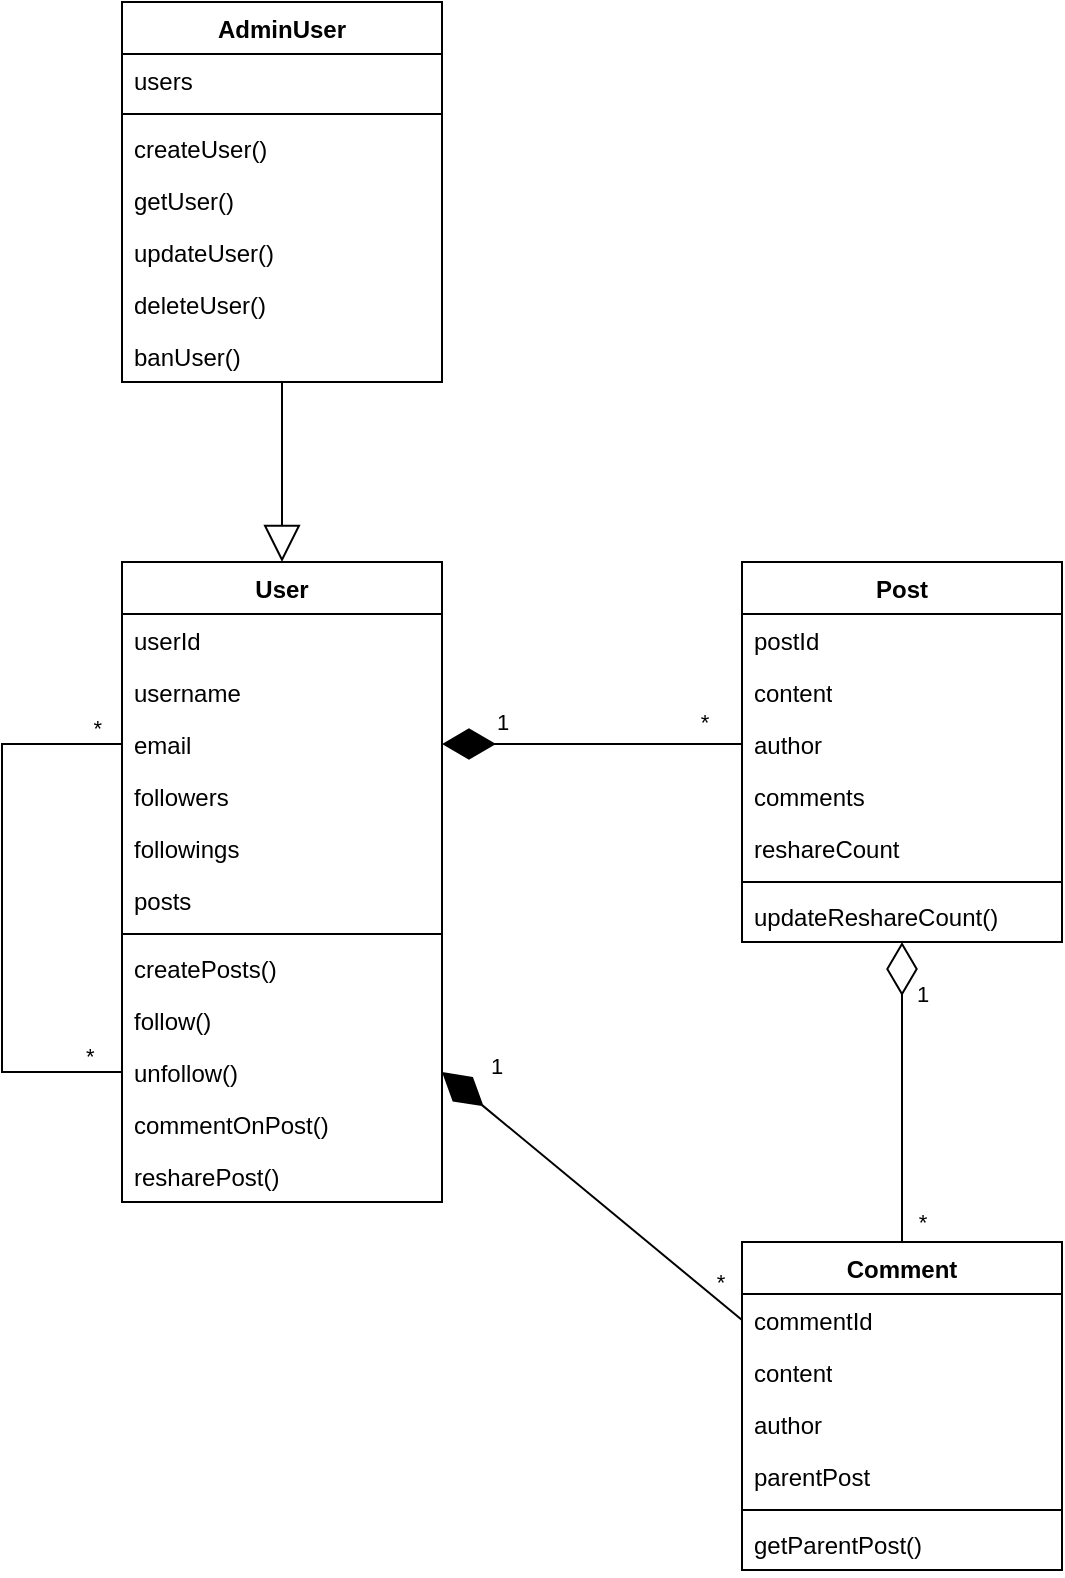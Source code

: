 <mxfile version="22.1.5" type="github">
  <diagram name="Page-1" id="UT8CZ-kKXrXBAKMA9dyA">
    <mxGraphModel dx="1022" dy="1477" grid="1" gridSize="10" guides="1" tooltips="1" connect="1" arrows="1" fold="1" page="1" pageScale="1" pageWidth="850" pageHeight="1100" math="0" shadow="0">
      <root>
        <mxCell id="0" />
        <mxCell id="1" parent="0" />
        <mxCell id="s4YndSarPMpqqNExpwYl-1" value="User" style="swimlane;fontStyle=1;align=center;verticalAlign=top;childLayout=stackLayout;horizontal=1;startSize=26;horizontalStack=0;resizeParent=1;resizeParentMax=0;resizeLast=0;collapsible=1;marginBottom=0;whiteSpace=wrap;html=1;" vertex="1" parent="1">
          <mxGeometry x="140" y="220" width="160" height="320" as="geometry" />
        </mxCell>
        <mxCell id="s4YndSarPMpqqNExpwYl-2" value="userId" style="text;strokeColor=none;fillColor=none;align=left;verticalAlign=top;spacingLeft=4;spacingRight=4;overflow=hidden;rotatable=0;points=[[0,0.5],[1,0.5]];portConstraint=eastwest;whiteSpace=wrap;html=1;" vertex="1" parent="s4YndSarPMpqqNExpwYl-1">
          <mxGeometry y="26" width="160" height="26" as="geometry" />
        </mxCell>
        <mxCell id="s4YndSarPMpqqNExpwYl-19" value="username" style="text;strokeColor=none;fillColor=none;align=left;verticalAlign=top;spacingLeft=4;spacingRight=4;overflow=hidden;rotatable=0;points=[[0,0.5],[1,0.5]];portConstraint=eastwest;whiteSpace=wrap;html=1;" vertex="1" parent="s4YndSarPMpqqNExpwYl-1">
          <mxGeometry y="52" width="160" height="26" as="geometry" />
        </mxCell>
        <mxCell id="s4YndSarPMpqqNExpwYl-20" value="email" style="text;strokeColor=none;fillColor=none;align=left;verticalAlign=top;spacingLeft=4;spacingRight=4;overflow=hidden;rotatable=0;points=[[0,0.5],[1,0.5]];portConstraint=eastwest;whiteSpace=wrap;html=1;" vertex="1" parent="s4YndSarPMpqqNExpwYl-1">
          <mxGeometry y="78" width="160" height="26" as="geometry" />
        </mxCell>
        <mxCell id="s4YndSarPMpqqNExpwYl-94" value="followers" style="text;strokeColor=none;fillColor=none;align=left;verticalAlign=top;spacingLeft=4;spacingRight=4;overflow=hidden;rotatable=0;points=[[0,0.5],[1,0.5]];portConstraint=eastwest;whiteSpace=wrap;html=1;" vertex="1" parent="s4YndSarPMpqqNExpwYl-1">
          <mxGeometry y="104" width="160" height="26" as="geometry" />
        </mxCell>
        <mxCell id="s4YndSarPMpqqNExpwYl-95" value="followings" style="text;strokeColor=none;fillColor=none;align=left;verticalAlign=top;spacingLeft=4;spacingRight=4;overflow=hidden;rotatable=0;points=[[0,0.5],[1,0.5]];portConstraint=eastwest;whiteSpace=wrap;html=1;" vertex="1" parent="s4YndSarPMpqqNExpwYl-1">
          <mxGeometry y="130" width="160" height="26" as="geometry" />
        </mxCell>
        <mxCell id="s4YndSarPMpqqNExpwYl-18" value="posts" style="text;strokeColor=none;fillColor=none;align=left;verticalAlign=top;spacingLeft=4;spacingRight=4;overflow=hidden;rotatable=0;points=[[0,0.5],[1,0.5]];portConstraint=eastwest;whiteSpace=wrap;html=1;" vertex="1" parent="s4YndSarPMpqqNExpwYl-1">
          <mxGeometry y="156" width="160" height="26" as="geometry" />
        </mxCell>
        <mxCell id="s4YndSarPMpqqNExpwYl-3" value="" style="line;strokeWidth=1;fillColor=none;align=left;verticalAlign=middle;spacingTop=-1;spacingLeft=3;spacingRight=3;rotatable=0;labelPosition=right;points=[];portConstraint=eastwest;strokeColor=inherit;" vertex="1" parent="s4YndSarPMpqqNExpwYl-1">
          <mxGeometry y="182" width="160" height="8" as="geometry" />
        </mxCell>
        <mxCell id="s4YndSarPMpqqNExpwYl-4" value="createPosts()" style="text;strokeColor=none;fillColor=none;align=left;verticalAlign=top;spacingLeft=4;spacingRight=4;overflow=hidden;rotatable=0;points=[[0,0.5],[1,0.5]];portConstraint=eastwest;whiteSpace=wrap;html=1;" vertex="1" parent="s4YndSarPMpqqNExpwYl-1">
          <mxGeometry y="190" width="160" height="26" as="geometry" />
        </mxCell>
        <mxCell id="s4YndSarPMpqqNExpwYl-22" value="follow()" style="text;strokeColor=none;fillColor=none;align=left;verticalAlign=top;spacingLeft=4;spacingRight=4;overflow=hidden;rotatable=0;points=[[0,0.5],[1,0.5]];portConstraint=eastwest;whiteSpace=wrap;html=1;" vertex="1" parent="s4YndSarPMpqqNExpwYl-1">
          <mxGeometry y="216" width="160" height="26" as="geometry" />
        </mxCell>
        <mxCell id="s4YndSarPMpqqNExpwYl-23" value="unfollow()" style="text;strokeColor=none;fillColor=none;align=left;verticalAlign=top;spacingLeft=4;spacingRight=4;overflow=hidden;rotatable=0;points=[[0,0.5],[1,0.5]];portConstraint=eastwest;whiteSpace=wrap;html=1;" vertex="1" parent="s4YndSarPMpqqNExpwYl-1">
          <mxGeometry y="242" width="160" height="26" as="geometry" />
        </mxCell>
        <mxCell id="s4YndSarPMpqqNExpwYl-24" value="commentOnPost()" style="text;strokeColor=none;fillColor=none;align=left;verticalAlign=top;spacingLeft=4;spacingRight=4;overflow=hidden;rotatable=0;points=[[0,0.5],[1,0.5]];portConstraint=eastwest;whiteSpace=wrap;html=1;" vertex="1" parent="s4YndSarPMpqqNExpwYl-1">
          <mxGeometry y="268" width="160" height="26" as="geometry" />
        </mxCell>
        <mxCell id="s4YndSarPMpqqNExpwYl-25" value="resharePost()" style="text;strokeColor=none;fillColor=none;align=left;verticalAlign=top;spacingLeft=4;spacingRight=4;overflow=hidden;rotatable=0;points=[[0,0.5],[1,0.5]];portConstraint=eastwest;whiteSpace=wrap;html=1;" vertex="1" parent="s4YndSarPMpqqNExpwYl-1">
          <mxGeometry y="294" width="160" height="26" as="geometry" />
        </mxCell>
        <mxCell id="s4YndSarPMpqqNExpwYl-100" value="" style="endArrow=none;html=1;edgeStyle=orthogonalEdgeStyle;rounded=0;exitX=0;exitY=0.5;exitDx=0;exitDy=0;entryX=0;entryY=0.5;entryDx=0;entryDy=0;" edge="1" parent="s4YndSarPMpqqNExpwYl-1" source="s4YndSarPMpqqNExpwYl-23" target="s4YndSarPMpqqNExpwYl-20">
          <mxGeometry relative="1" as="geometry">
            <mxPoint x="-220" y="150" as="sourcePoint" />
            <mxPoint x="-70" y="202" as="targetPoint" />
            <Array as="points">
              <mxPoint x="-60" y="255" />
              <mxPoint x="-60" y="91" />
            </Array>
          </mxGeometry>
        </mxCell>
        <mxCell id="s4YndSarPMpqqNExpwYl-101" value="*" style="edgeLabel;resizable=0;html=1;align=left;verticalAlign=bottom;" connectable="0" vertex="1" parent="s4YndSarPMpqqNExpwYl-100">
          <mxGeometry x="-1" relative="1" as="geometry">
            <mxPoint x="-20" as="offset" />
          </mxGeometry>
        </mxCell>
        <mxCell id="s4YndSarPMpqqNExpwYl-102" value="*" style="edgeLabel;resizable=0;html=1;align=right;verticalAlign=bottom;" connectable="0" vertex="1" parent="s4YndSarPMpqqNExpwYl-100">
          <mxGeometry x="1" relative="1" as="geometry">
            <mxPoint x="-10" as="offset" />
          </mxGeometry>
        </mxCell>
        <mxCell id="s4YndSarPMpqqNExpwYl-5" value="Comment" style="swimlane;fontStyle=1;align=center;verticalAlign=top;childLayout=stackLayout;horizontal=1;startSize=26;horizontalStack=0;resizeParent=1;resizeParentMax=0;resizeLast=0;collapsible=1;marginBottom=0;whiteSpace=wrap;html=1;" vertex="1" parent="1">
          <mxGeometry x="450" y="560" width="160" height="164" as="geometry" />
        </mxCell>
        <mxCell id="s4YndSarPMpqqNExpwYl-6" value="commentId" style="text;strokeColor=none;fillColor=none;align=left;verticalAlign=top;spacingLeft=4;spacingRight=4;overflow=hidden;rotatable=0;points=[[0,0.5],[1,0.5]];portConstraint=eastwest;whiteSpace=wrap;html=1;" vertex="1" parent="s4YndSarPMpqqNExpwYl-5">
          <mxGeometry y="26" width="160" height="26" as="geometry" />
        </mxCell>
        <mxCell id="s4YndSarPMpqqNExpwYl-123" value="content" style="text;strokeColor=none;fillColor=none;align=left;verticalAlign=top;spacingLeft=4;spacingRight=4;overflow=hidden;rotatable=0;points=[[0,0.5],[1,0.5]];portConstraint=eastwest;whiteSpace=wrap;html=1;" vertex="1" parent="s4YndSarPMpqqNExpwYl-5">
          <mxGeometry y="52" width="160" height="26" as="geometry" />
        </mxCell>
        <mxCell id="s4YndSarPMpqqNExpwYl-124" value="author" style="text;strokeColor=none;fillColor=none;align=left;verticalAlign=top;spacingLeft=4;spacingRight=4;overflow=hidden;rotatable=0;points=[[0,0.5],[1,0.5]];portConstraint=eastwest;whiteSpace=wrap;html=1;" vertex="1" parent="s4YndSarPMpqqNExpwYl-5">
          <mxGeometry y="78" width="160" height="26" as="geometry" />
        </mxCell>
        <mxCell id="s4YndSarPMpqqNExpwYl-125" value="parentPost" style="text;strokeColor=none;fillColor=none;align=left;verticalAlign=top;spacingLeft=4;spacingRight=4;overflow=hidden;rotatable=0;points=[[0,0.5],[1,0.5]];portConstraint=eastwest;whiteSpace=wrap;html=1;" vertex="1" parent="s4YndSarPMpqqNExpwYl-5">
          <mxGeometry y="104" width="160" height="26" as="geometry" />
        </mxCell>
        <mxCell id="s4YndSarPMpqqNExpwYl-7" value="" style="line;strokeWidth=1;fillColor=none;align=left;verticalAlign=middle;spacingTop=-1;spacingLeft=3;spacingRight=3;rotatable=0;labelPosition=right;points=[];portConstraint=eastwest;strokeColor=inherit;" vertex="1" parent="s4YndSarPMpqqNExpwYl-5">
          <mxGeometry y="130" width="160" height="8" as="geometry" />
        </mxCell>
        <mxCell id="s4YndSarPMpqqNExpwYl-8" value="getParentPost()" style="text;strokeColor=none;fillColor=none;align=left;verticalAlign=top;spacingLeft=4;spacingRight=4;overflow=hidden;rotatable=0;points=[[0,0.5],[1,0.5]];portConstraint=eastwest;whiteSpace=wrap;html=1;" vertex="1" parent="s4YndSarPMpqqNExpwYl-5">
          <mxGeometry y="138" width="160" height="26" as="geometry" />
        </mxCell>
        <mxCell id="s4YndSarPMpqqNExpwYl-26" value="Post" style="swimlane;fontStyle=1;align=center;verticalAlign=top;childLayout=stackLayout;horizontal=1;startSize=26;horizontalStack=0;resizeParent=1;resizeParentMax=0;resizeLast=0;collapsible=1;marginBottom=0;whiteSpace=wrap;html=1;" vertex="1" parent="1">
          <mxGeometry x="450" y="220" width="160" height="190" as="geometry" />
        </mxCell>
        <mxCell id="s4YndSarPMpqqNExpwYl-27" value="postId" style="text;strokeColor=none;fillColor=none;align=left;verticalAlign=top;spacingLeft=4;spacingRight=4;overflow=hidden;rotatable=0;points=[[0,0.5],[1,0.5]];portConstraint=eastwest;whiteSpace=wrap;html=1;" vertex="1" parent="s4YndSarPMpqqNExpwYl-26">
          <mxGeometry y="26" width="160" height="26" as="geometry" />
        </mxCell>
        <mxCell id="s4YndSarPMpqqNExpwYl-28" value="content" style="text;strokeColor=none;fillColor=none;align=left;verticalAlign=top;spacingLeft=4;spacingRight=4;overflow=hidden;rotatable=0;points=[[0,0.5],[1,0.5]];portConstraint=eastwest;whiteSpace=wrap;html=1;" vertex="1" parent="s4YndSarPMpqqNExpwYl-26">
          <mxGeometry y="52" width="160" height="26" as="geometry" />
        </mxCell>
        <mxCell id="s4YndSarPMpqqNExpwYl-29" value="author" style="text;strokeColor=none;fillColor=none;align=left;verticalAlign=top;spacingLeft=4;spacingRight=4;overflow=hidden;rotatable=0;points=[[0,0.5],[1,0.5]];portConstraint=eastwest;whiteSpace=wrap;html=1;" vertex="1" parent="s4YndSarPMpqqNExpwYl-26">
          <mxGeometry y="78" width="160" height="26" as="geometry" />
        </mxCell>
        <mxCell id="s4YndSarPMpqqNExpwYl-30" value="comments" style="text;strokeColor=none;fillColor=none;align=left;verticalAlign=top;spacingLeft=4;spacingRight=4;overflow=hidden;rotatable=0;points=[[0,0.5],[1,0.5]];portConstraint=eastwest;whiteSpace=wrap;html=1;" vertex="1" parent="s4YndSarPMpqqNExpwYl-26">
          <mxGeometry y="104" width="160" height="26" as="geometry" />
        </mxCell>
        <mxCell id="s4YndSarPMpqqNExpwYl-32" value="reshareCount" style="text;strokeColor=none;fillColor=none;align=left;verticalAlign=top;spacingLeft=4;spacingRight=4;overflow=hidden;rotatable=0;points=[[0,0.5],[1,0.5]];portConstraint=eastwest;whiteSpace=wrap;html=1;" vertex="1" parent="s4YndSarPMpqqNExpwYl-26">
          <mxGeometry y="130" width="160" height="26" as="geometry" />
        </mxCell>
        <mxCell id="s4YndSarPMpqqNExpwYl-31" value="" style="line;strokeWidth=1;fillColor=none;align=left;verticalAlign=middle;spacingTop=-1;spacingLeft=3;spacingRight=3;rotatable=0;labelPosition=right;points=[];portConstraint=eastwest;strokeColor=inherit;" vertex="1" parent="s4YndSarPMpqqNExpwYl-26">
          <mxGeometry y="156" width="160" height="8" as="geometry" />
        </mxCell>
        <mxCell id="s4YndSarPMpqqNExpwYl-33" value="updateReshareCount()" style="text;strokeColor=none;fillColor=none;align=left;verticalAlign=top;spacingLeft=4;spacingRight=4;overflow=hidden;rotatable=0;points=[[0,0.5],[1,0.5]];portConstraint=eastwest;whiteSpace=wrap;html=1;" vertex="1" parent="s4YndSarPMpqqNExpwYl-26">
          <mxGeometry y="164" width="160" height="26" as="geometry" />
        </mxCell>
        <mxCell id="s4YndSarPMpqqNExpwYl-48" value="AdminUser" style="swimlane;fontStyle=1;align=center;verticalAlign=top;childLayout=stackLayout;horizontal=1;startSize=26;horizontalStack=0;resizeParent=1;resizeParentMax=0;resizeLast=0;collapsible=1;marginBottom=0;whiteSpace=wrap;html=1;" vertex="1" parent="1">
          <mxGeometry x="140" y="-60" width="160" height="190" as="geometry" />
        </mxCell>
        <mxCell id="s4YndSarPMpqqNExpwYl-49" value="users" style="text;strokeColor=none;fillColor=none;align=left;verticalAlign=top;spacingLeft=4;spacingRight=4;overflow=hidden;rotatable=0;points=[[0,0.5],[1,0.5]];portConstraint=eastwest;whiteSpace=wrap;html=1;" vertex="1" parent="s4YndSarPMpqqNExpwYl-48">
          <mxGeometry y="26" width="160" height="26" as="geometry" />
        </mxCell>
        <mxCell id="s4YndSarPMpqqNExpwYl-53" value="" style="line;strokeWidth=1;fillColor=none;align=left;verticalAlign=middle;spacingTop=-1;spacingLeft=3;spacingRight=3;rotatable=0;labelPosition=right;points=[];portConstraint=eastwest;strokeColor=inherit;" vertex="1" parent="s4YndSarPMpqqNExpwYl-48">
          <mxGeometry y="52" width="160" height="8" as="geometry" />
        </mxCell>
        <mxCell id="s4YndSarPMpqqNExpwYl-54" value="createUser()" style="text;strokeColor=none;fillColor=none;align=left;verticalAlign=top;spacingLeft=4;spacingRight=4;overflow=hidden;rotatable=0;points=[[0,0.5],[1,0.5]];portConstraint=eastwest;whiteSpace=wrap;html=1;" vertex="1" parent="s4YndSarPMpqqNExpwYl-48">
          <mxGeometry y="60" width="160" height="26" as="geometry" />
        </mxCell>
        <mxCell id="s4YndSarPMpqqNExpwYl-55" value="getUser()" style="text;strokeColor=none;fillColor=none;align=left;verticalAlign=top;spacingLeft=4;spacingRight=4;overflow=hidden;rotatable=0;points=[[0,0.5],[1,0.5]];portConstraint=eastwest;whiteSpace=wrap;html=1;" vertex="1" parent="s4YndSarPMpqqNExpwYl-48">
          <mxGeometry y="86" width="160" height="26" as="geometry" />
        </mxCell>
        <mxCell id="s4YndSarPMpqqNExpwYl-56" value="updateUser()" style="text;strokeColor=none;fillColor=none;align=left;verticalAlign=top;spacingLeft=4;spacingRight=4;overflow=hidden;rotatable=0;points=[[0,0.5],[1,0.5]];portConstraint=eastwest;whiteSpace=wrap;html=1;" vertex="1" parent="s4YndSarPMpqqNExpwYl-48">
          <mxGeometry y="112" width="160" height="26" as="geometry" />
        </mxCell>
        <mxCell id="s4YndSarPMpqqNExpwYl-57" value="deleteUser()" style="text;strokeColor=none;fillColor=none;align=left;verticalAlign=top;spacingLeft=4;spacingRight=4;overflow=hidden;rotatable=0;points=[[0,0.5],[1,0.5]];portConstraint=eastwest;whiteSpace=wrap;html=1;" vertex="1" parent="s4YndSarPMpqqNExpwYl-48">
          <mxGeometry y="138" width="160" height="26" as="geometry" />
        </mxCell>
        <mxCell id="s4YndSarPMpqqNExpwYl-149" value="banUser()" style="text;strokeColor=none;fillColor=none;align=left;verticalAlign=top;spacingLeft=4;spacingRight=4;overflow=hidden;rotatable=0;points=[[0,0.5],[1,0.5]];portConstraint=eastwest;whiteSpace=wrap;html=1;" vertex="1" parent="s4YndSarPMpqqNExpwYl-48">
          <mxGeometry y="164" width="160" height="26" as="geometry" />
        </mxCell>
        <mxCell id="s4YndSarPMpqqNExpwYl-111" value="" style="endArrow=diamondThin;endFill=1;endSize=24;html=1;rounded=0;entryX=1;entryY=0.5;entryDx=0;entryDy=0;exitX=0;exitY=0.5;exitDx=0;exitDy=0;" edge="1" parent="1" source="s4YndSarPMpqqNExpwYl-29" target="s4YndSarPMpqqNExpwYl-20">
          <mxGeometry width="160" relative="1" as="geometry">
            <mxPoint x="420" y="440" as="sourcePoint" />
            <mxPoint x="360" y="340" as="targetPoint" />
          </mxGeometry>
        </mxCell>
        <mxCell id="s4YndSarPMpqqNExpwYl-114" value="1" style="edgeLabel;html=1;align=center;verticalAlign=middle;resizable=0;points=[];" vertex="1" connectable="0" parent="s4YndSarPMpqqNExpwYl-111">
          <mxGeometry x="0.853" y="5" relative="1" as="geometry">
            <mxPoint x="19" y="-16" as="offset" />
          </mxGeometry>
        </mxCell>
        <mxCell id="s4YndSarPMpqqNExpwYl-116" value="*" style="edgeLabel;html=1;align=center;verticalAlign=middle;resizable=0;points=[];" vertex="1" connectable="0" parent="s4YndSarPMpqqNExpwYl-111">
          <mxGeometry x="0.829" y="3" relative="1" as="geometry">
            <mxPoint x="118" y="-14" as="offset" />
          </mxGeometry>
        </mxCell>
        <mxCell id="s4YndSarPMpqqNExpwYl-117" value="" style="endArrow=diamondThin;endFill=1;endSize=24;html=1;rounded=0;entryX=1;entryY=0.5;entryDx=0;entryDy=0;exitX=0;exitY=0.5;exitDx=0;exitDy=0;" edge="1" parent="1" source="s4YndSarPMpqqNExpwYl-6" target="s4YndSarPMpqqNExpwYl-23">
          <mxGeometry width="160" relative="1" as="geometry">
            <mxPoint x="460" y="460" as="sourcePoint" />
            <mxPoint x="310" y="460" as="targetPoint" />
          </mxGeometry>
        </mxCell>
        <mxCell id="s4YndSarPMpqqNExpwYl-118" value="1" style="edgeLabel;html=1;align=center;verticalAlign=middle;resizable=0;points=[];" vertex="1" connectable="0" parent="s4YndSarPMpqqNExpwYl-117">
          <mxGeometry x="0.853" y="5" relative="1" as="geometry">
            <mxPoint x="19" y="-16" as="offset" />
          </mxGeometry>
        </mxCell>
        <mxCell id="s4YndSarPMpqqNExpwYl-119" value="*" style="edgeLabel;html=1;align=center;verticalAlign=middle;resizable=0;points=[];" vertex="1" connectable="0" parent="s4YndSarPMpqqNExpwYl-117">
          <mxGeometry x="0.829" y="3" relative="1" as="geometry">
            <mxPoint x="128" y="92" as="offset" />
          </mxGeometry>
        </mxCell>
        <mxCell id="s4YndSarPMpqqNExpwYl-140" value="" style="endArrow=block;endSize=16;endFill=0;html=1;rounded=0;entryX=0.5;entryY=0;entryDx=0;entryDy=0;exitX=0.5;exitY=1;exitDx=0;exitDy=0;" edge="1" parent="1" source="s4YndSarPMpqqNExpwYl-48" target="s4YndSarPMpqqNExpwYl-1">
          <mxGeometry width="160" relative="1" as="geometry">
            <mxPoint x="230" y="160" as="sourcePoint" />
            <mxPoint x="490" y="160" as="targetPoint" />
          </mxGeometry>
        </mxCell>
        <mxCell id="s4YndSarPMpqqNExpwYl-150" value="" style="endArrow=diamondThin;endFill=0;endSize=24;html=1;rounded=0;entryX=0.5;entryY=1;entryDx=0;entryDy=0;exitX=0.5;exitY=0;exitDx=0;exitDy=0;" edge="1" parent="1" source="s4YndSarPMpqqNExpwYl-5" target="s4YndSarPMpqqNExpwYl-26">
          <mxGeometry width="160" relative="1" as="geometry">
            <mxPoint x="490" y="490" as="sourcePoint" />
            <mxPoint x="650" y="490" as="targetPoint" />
          </mxGeometry>
        </mxCell>
        <mxCell id="s4YndSarPMpqqNExpwYl-151" value="1" style="edgeLabel;html=1;align=center;verticalAlign=middle;resizable=0;points=[];" vertex="1" connectable="0" parent="s4YndSarPMpqqNExpwYl-150">
          <mxGeometry x="0.827" y="-1" relative="1" as="geometry">
            <mxPoint x="9" y="13" as="offset" />
          </mxGeometry>
        </mxCell>
        <mxCell id="s4YndSarPMpqqNExpwYl-152" value="*" style="edgeLabel;html=1;align=center;verticalAlign=middle;resizable=0;points=[];" vertex="1" connectable="0" parent="s4YndSarPMpqqNExpwYl-150">
          <mxGeometry x="0.8" y="-2" relative="1" as="geometry">
            <mxPoint x="8" y="125" as="offset" />
          </mxGeometry>
        </mxCell>
      </root>
    </mxGraphModel>
  </diagram>
</mxfile>
